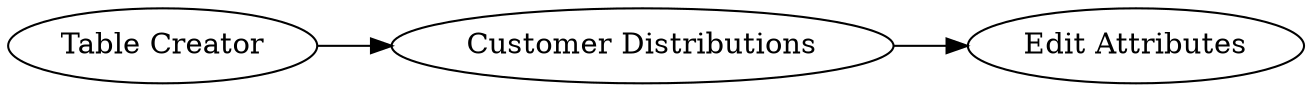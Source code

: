 digraph {
	2 -> 3
	1 -> 2
	1 [label="Table Creator"]
	3 [label="Edit Attributes"]
	2 [label="Customer Distributions"]
	rankdir=LR
}
